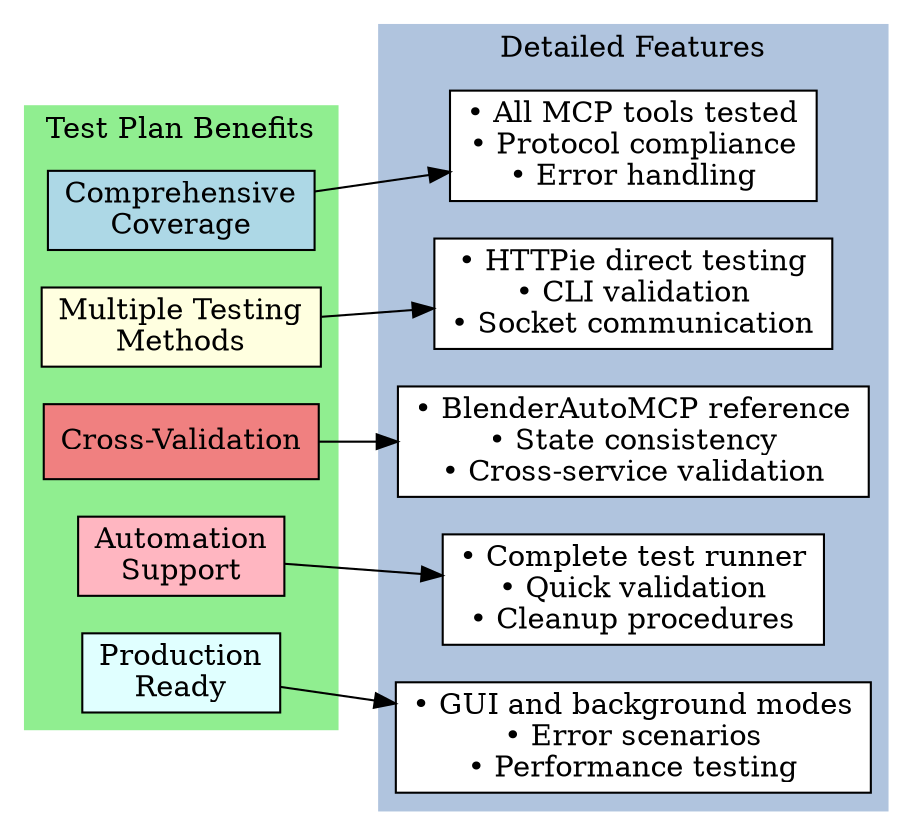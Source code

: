 digraph Benefits {
    rankdir=LR;
    node [shape=box, style=filled];
    
    // Core Benefits
    subgraph cluster_benefits {
        label="Test Plan Benefits";
        style=filled;
        color=lightgreen;
        
        Comprehensive [label="Comprehensive\nCoverage", fillcolor=lightblue];
        Multiple [label="Multiple Testing\nMethods", fillcolor=lightyellow];
        CrossVal [label="Cross-Validation", fillcolor=lightcoral];
        Automated [label="Automation\nSupport", fillcolor=lightpink];
        Production [label="Production\nReady", fillcolor=lightcyan];
    }
    
    // Detailed Benefits
    subgraph cluster_details {
        label="Detailed Features";
        style=filled;
        color=lightsteelblue;
        
        AllTools [label="• All MCP tools tested\n• Protocol compliance\n• Error handling", fillcolor=white];
        HTTPie [label="• HTTPie direct testing\n• CLI validation\n• Socket communication", fillcolor=white];
        Dual [label="• BlenderAutoMCP reference\n• State consistency\n• Cross-service validation", fillcolor=white];
        Scripts [label="• Complete test runner\n• Quick validation\n• Cleanup procedures", fillcolor=white];
        Realistic [label="• GUI and background modes\n• Error scenarios\n• Performance testing", fillcolor=white];
    }
    
    // Connections
    Comprehensive -> AllTools;
    Multiple -> HTTPie;
    CrossVal -> Dual;
    Automated -> Scripts;
    Production -> Realistic;
}